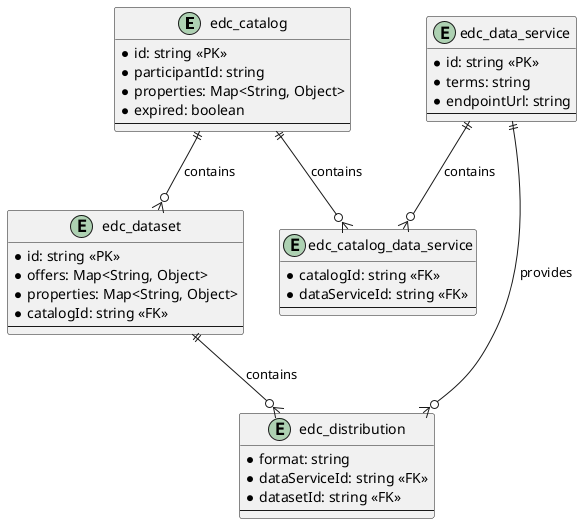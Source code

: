 @startuml
entity edc_catalog {
  * id: string <<PK>>
  * participantId: string
  * properties: Map<String, Object>
  * expired: boolean
  --
}

entity edc_dataset {
  * id: string <<PK>>
  * offers: Map<String, Object>
  * properties: Map<String, Object>
  * catalogId: string <<FK>>
  --
}

entity edc_data_service {
  * id: string <<PK>>
  * terms: string
  * endpointUrl: string
  --
}

entity edc_distribution {
  * format: string
  * dataServiceId: string <<FK>>
  * datasetId: string <<FK>>
  --
}

entity edc_catalog_data_service {
  * catalogId: string <<FK>>
  * dataServiceId: string <<FK>>
  --
}

edc_catalog ||--o{ edc_dataset: contains
edc_catalog ||--o{ edc_catalog_data_service: contains
edc_data_service ||--o{ edc_distribution: provides
edc_dataset ||--o{ edc_distribution: contains
edc_data_service ||--o{ edc_catalog_data_service: contains
@enduml
